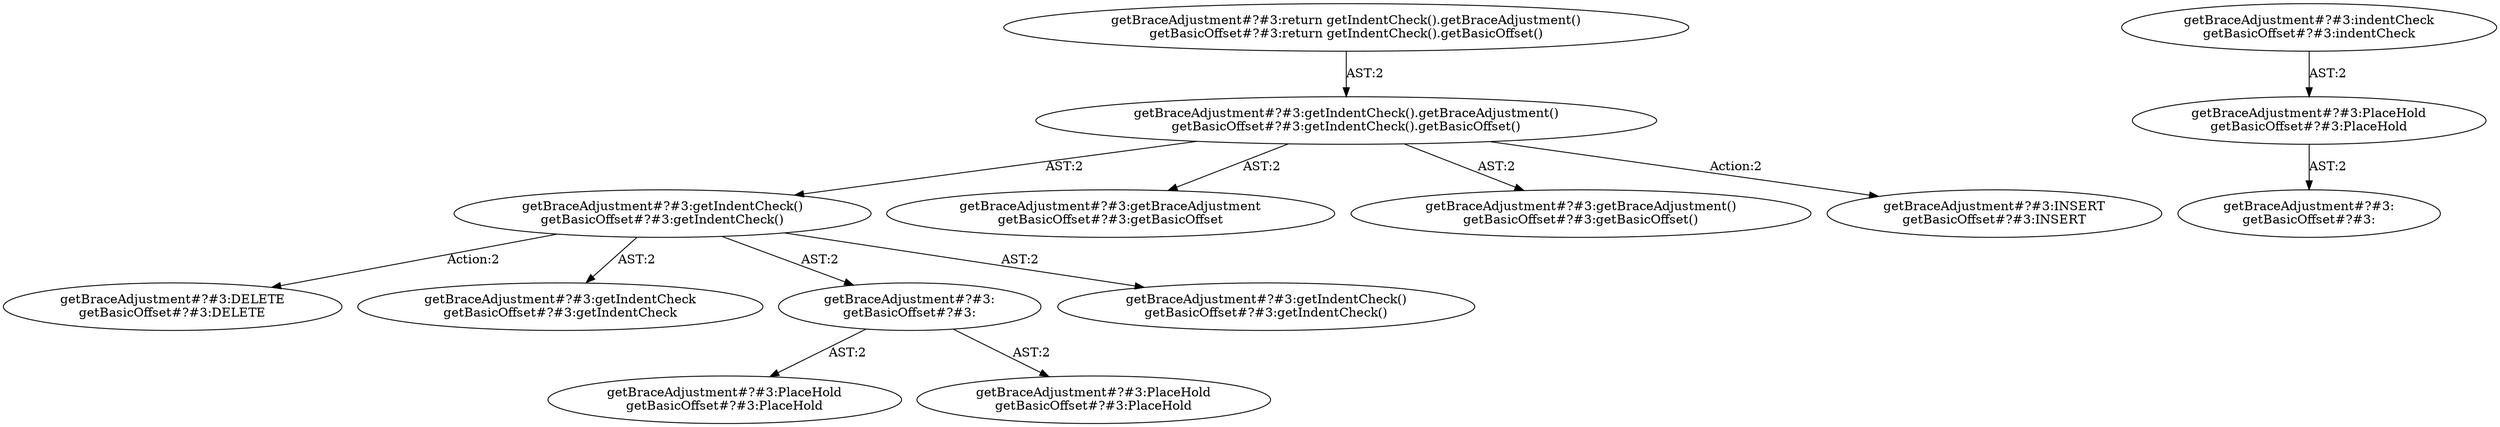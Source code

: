 digraph "Pattern" {
0 [label="getBraceAdjustment#?#3:DELETE
getBasicOffset#?#3:DELETE" shape=ellipse]
1 [label="getBraceAdjustment#?#3:getIndentCheck()
getBasicOffset#?#3:getIndentCheck()" shape=ellipse]
2 [label="getBraceAdjustment#?#3:getIndentCheck().getBraceAdjustment()
getBasicOffset#?#3:getIndentCheck().getBasicOffset()" shape=ellipse]
3 [label="getBraceAdjustment#?#3:return getIndentCheck().getBraceAdjustment()
getBasicOffset#?#3:return getIndentCheck().getBasicOffset()" shape=ellipse]
4 [label="getBraceAdjustment#?#3:getBraceAdjustment
getBasicOffset#?#3:getBasicOffset" shape=ellipse]
5 [label="getBraceAdjustment#?#3:getBraceAdjustment()
getBasicOffset#?#3:getBasicOffset()" shape=ellipse]
6 [label="getBraceAdjustment#?#3:INSERT
getBasicOffset#?#3:INSERT" shape=ellipse]
7 [label="getBraceAdjustment#?#3:indentCheck
getBasicOffset#?#3:indentCheck" shape=ellipse]
8 [label="getBraceAdjustment#?#3:PlaceHold
getBasicOffset#?#3:PlaceHold" shape=ellipse]
9 [label="getBraceAdjustment#?#3:
getBasicOffset#?#3:" shape=ellipse]
10 [label="getBraceAdjustment#?#3:getIndentCheck
getBasicOffset#?#3:getIndentCheck" shape=ellipse]
11 [label="getBraceAdjustment#?#3:
getBasicOffset#?#3:" shape=ellipse]
12 [label="getBraceAdjustment#?#3:PlaceHold
getBasicOffset#?#3:PlaceHold" shape=ellipse]
13 [label="getBraceAdjustment#?#3:PlaceHold
getBasicOffset#?#3:PlaceHold" shape=ellipse]
14 [label="getBraceAdjustment#?#3:getIndentCheck()
getBasicOffset#?#3:getIndentCheck()" shape=ellipse]
1 -> 0 [label="Action:2"];
1 -> 10 [label="AST:2"];
1 -> 11 [label="AST:2"];
1 -> 14 [label="AST:2"];
2 -> 1 [label="AST:2"];
2 -> 4 [label="AST:2"];
2 -> 5 [label="AST:2"];
2 -> 6 [label="Action:2"];
3 -> 2 [label="AST:2"];
7 -> 8 [label="AST:2"];
8 -> 9 [label="AST:2"];
11 -> 12 [label="AST:2"];
11 -> 13 [label="AST:2"];
}
